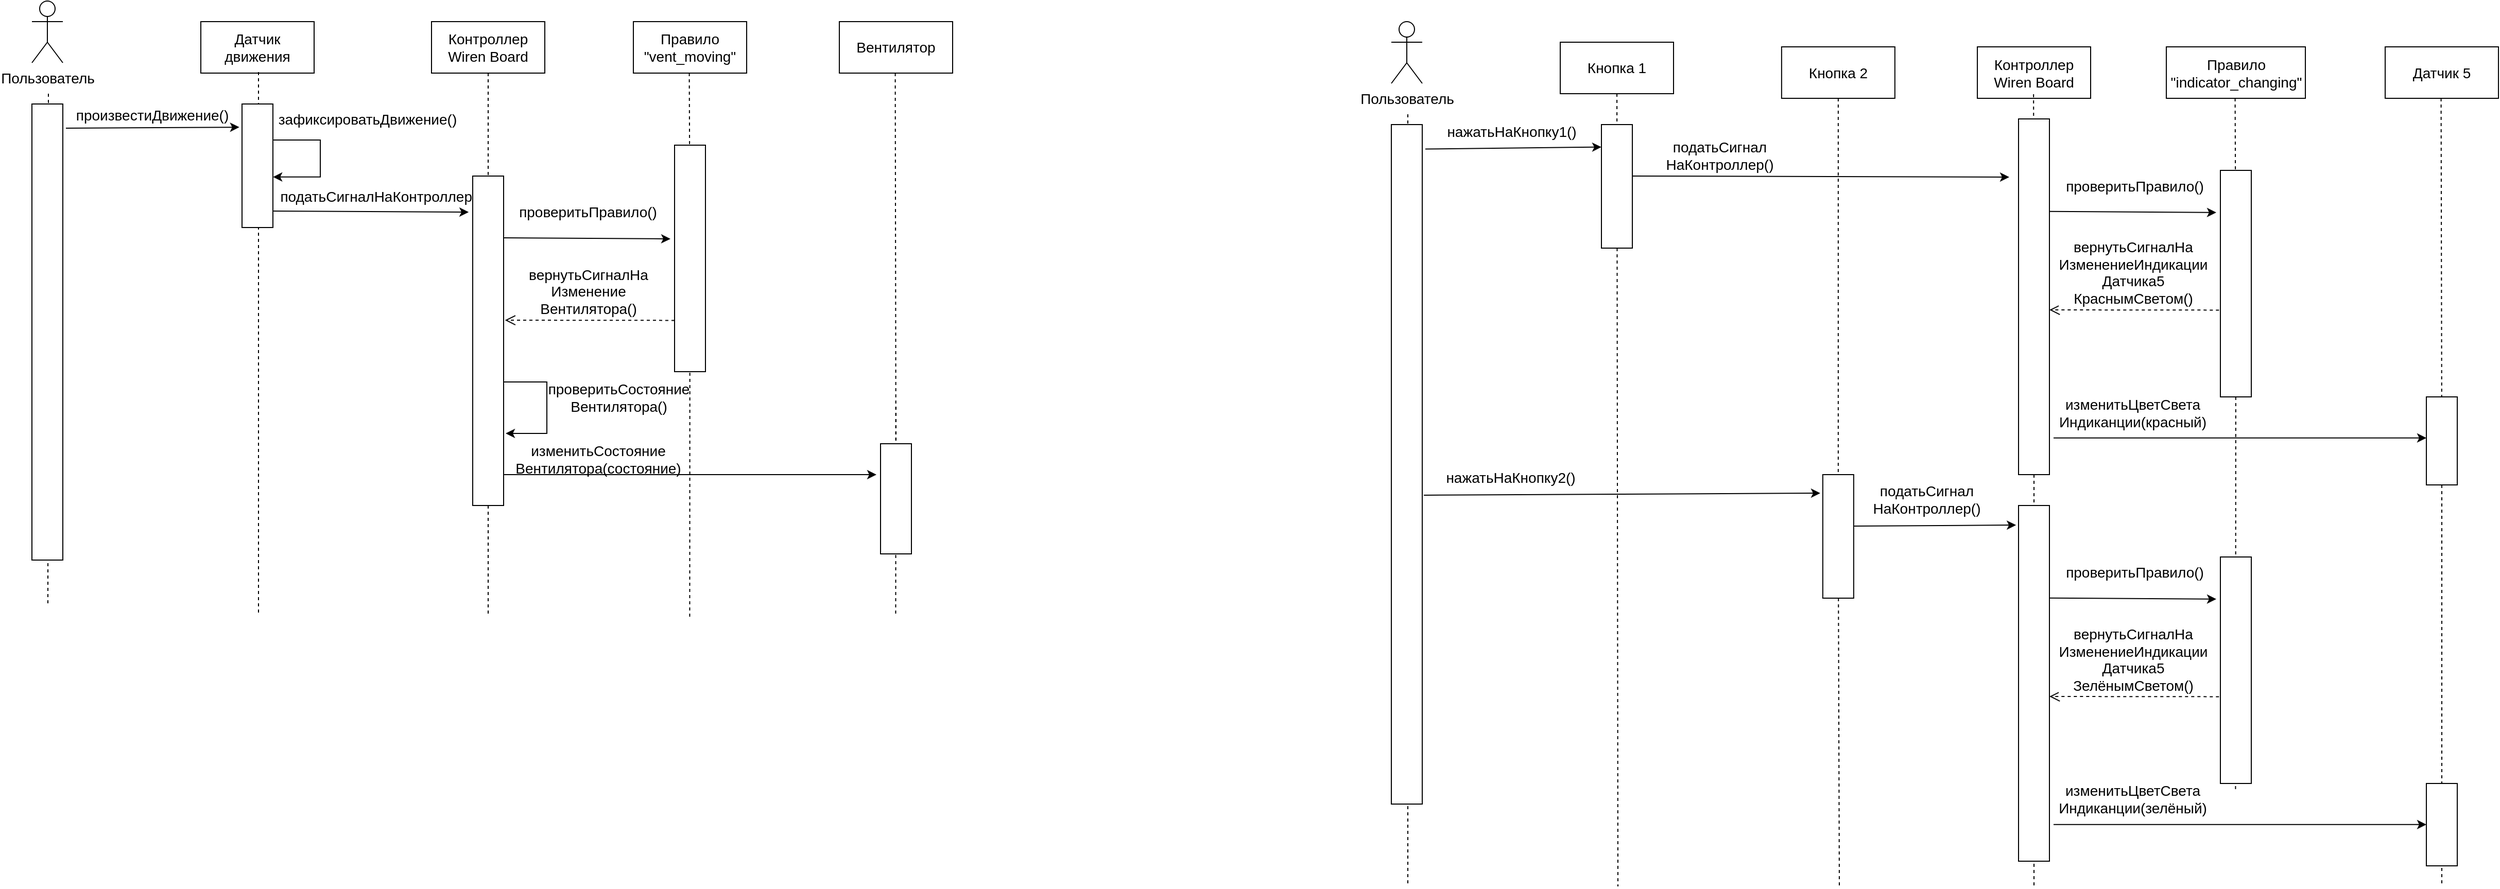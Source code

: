 <mxfile version="24.7.17">
  <diagram name="Страница — 1" id="PiQ-vZbLL_Y-gfJZe3Ov">
    <mxGraphModel dx="353" dy="1023" grid="0" gridSize="10" guides="1" tooltips="1" connect="1" arrows="1" fold="1" page="0" pageScale="1" pageWidth="827" pageHeight="1169" math="0" shadow="0">
      <root>
        <mxCell id="0" />
        <mxCell id="1" parent="0" />
        <mxCell id="qW9N9o20-xP2SKYDDbcd-53" value="" style="rounded=0;orthogonalLoop=1;jettySize=auto;html=1;endArrow=none;endFill=0;dashed=1;fontSize=14;" edge="1" parent="1">
          <mxGeometry relative="1" as="geometry">
            <mxPoint x="1755.5" y="607" as="targetPoint" />
            <mxPoint x="1756" y="110" as="sourcePoint" />
          </mxGeometry>
        </mxCell>
        <mxCell id="qW9N9o20-xP2SKYDDbcd-2" style="rounded=0;orthogonalLoop=1;jettySize=auto;html=1;endArrow=none;endFill=0;dashed=1;fontSize=14;" edge="1" parent="1">
          <mxGeometry relative="1" as="geometry">
            <mxPoint x="2578.71" y="618" as="targetPoint" />
            <mxPoint x="2578.94" y="414" as="sourcePoint" />
          </mxGeometry>
        </mxCell>
        <mxCell id="qW9N9o20-xP2SKYDDbcd-3" style="rounded=0;orthogonalLoop=1;jettySize=auto;html=1;endArrow=none;endFill=0;dashed=1;fontSize=14;" edge="1" parent="1">
          <mxGeometry relative="1" as="geometry">
            <mxPoint x="2378.71" y="618" as="targetPoint" />
            <mxPoint x="2378.935" y="237" as="sourcePoint" />
          </mxGeometry>
        </mxCell>
        <mxCell id="qW9N9o20-xP2SKYDDbcd-4" style="rounded=0;orthogonalLoop=1;jettySize=auto;html=1;endArrow=none;endFill=0;dashed=1;fontSize=14;exitX=0.5;exitY=1;exitDx=0;exitDy=0;" edge="1" parent="1" source="qW9N9o20-xP2SKYDDbcd-10">
          <mxGeometry relative="1" as="geometry">
            <mxPoint x="2183" y="616" as="targetPoint" />
            <mxPoint x="2182.58" y="-57" as="sourcePoint" />
          </mxGeometry>
        </mxCell>
        <mxCell id="qW9N9o20-xP2SKYDDbcd-5" value="Пользователь" style="shape=umlActor;verticalLabelPosition=bottom;verticalAlign=top;html=1;fontSize=14;" vertex="1" parent="1">
          <mxGeometry x="1740" y="20" width="30" height="60" as="geometry" />
        </mxCell>
        <mxCell id="qW9N9o20-xP2SKYDDbcd-6" value="&lt;div style=&quot;font-size: 14px;&quot;&gt;податьСигналНаКонтроллер()&lt;/div&gt;" style="text;html=1;align=center;verticalAlign=middle;whiteSpace=wrap;rounded=0;fontSize=14;" vertex="1" parent="1">
          <mxGeometry x="2014" y="180" width="130" height="60" as="geometry" />
        </mxCell>
        <mxCell id="qW9N9o20-xP2SKYDDbcd-9" value="Датчик движения" style="html=1;whiteSpace=wrap;fontSize=14;" vertex="1" parent="1">
          <mxGeometry x="1904" y="40" width="110" height="50" as="geometry" />
        </mxCell>
        <mxCell id="qW9N9o20-xP2SKYDDbcd-10" value="Контроллер Wiren Board" style="html=1;whiteSpace=wrap;fontSize=14;" vertex="1" parent="1">
          <mxGeometry x="2128" y="40" width="110" height="50" as="geometry" />
        </mxCell>
        <mxCell id="qW9N9o20-xP2SKYDDbcd-11" value="Правило &quot;vent_moving&quot;" style="html=1;whiteSpace=wrap;fontSize=14;" vertex="1" parent="1">
          <mxGeometry x="2324" y="40" width="110" height="50" as="geometry" />
        </mxCell>
        <mxCell id="qW9N9o20-xP2SKYDDbcd-12" value="Вентилятор" style="html=1;whiteSpace=wrap;fontSize=14;" vertex="1" parent="1">
          <mxGeometry x="2524" y="40" width="110" height="50" as="geometry" />
        </mxCell>
        <mxCell id="qW9N9o20-xP2SKYDDbcd-14" value="" style="rounded=0;whiteSpace=wrap;html=1;fontSize=14;" vertex="1" parent="1">
          <mxGeometry x="1740" y="120" width="30" height="443" as="geometry" />
        </mxCell>
        <mxCell id="qW9N9o20-xP2SKYDDbcd-15" value="" style="rounded=0;whiteSpace=wrap;html=1;fontSize=14;" vertex="1" parent="1">
          <mxGeometry x="2168" y="190" width="30" height="320" as="geometry" />
        </mxCell>
        <mxCell id="qW9N9o20-xP2SKYDDbcd-17" value="" style="endArrow=classic;html=1;rounded=0;exitX=1.1;exitY=0.036;exitDx=0;exitDy=0;exitPerimeter=0;fontSize=14;entryX=-0.087;entryY=0.188;entryDx=0;entryDy=0;entryPerimeter=0;" edge="1" parent="1" target="qW9N9o20-xP2SKYDDbcd-36">
          <mxGeometry width="50" height="50" relative="1" as="geometry">
            <mxPoint x="1773" y="143.558" as="sourcePoint" />
            <mxPoint x="1943" y="142" as="targetPoint" />
            <Array as="points" />
          </mxGeometry>
        </mxCell>
        <mxCell id="qW9N9o20-xP2SKYDDbcd-18" value="&lt;div style=&quot;font-size: 14px;&quot;&gt;&lt;div style=&quot;font-size: 14px;&quot;&gt;&lt;div style=&quot;font-size: 14px;&quot;&gt;произвестиДвижение()&lt;/div&gt;&lt;/div&gt;&lt;/div&gt;" style="text;html=1;align=center;verticalAlign=middle;whiteSpace=wrap;rounded=0;fontSize=14;" vertex="1" parent="1">
          <mxGeometry x="1783" y="103" width="148" height="55" as="geometry" />
        </mxCell>
        <mxCell id="qW9N9o20-xP2SKYDDbcd-19" value="" style="endArrow=classic;html=1;rounded=0;exitX=1.077;exitY=0.044;exitDx=0;exitDy=0;exitPerimeter=0;entryX=-0.031;entryY=0.142;entryDx=0;entryDy=0;entryPerimeter=0;fontSize=14;" edge="1" parent="1">
          <mxGeometry width="50" height="50" relative="1" as="geometry">
            <mxPoint x="1971" y="224" as="sourcePoint" />
            <mxPoint x="2164.07" y="225.016" as="targetPoint" />
            <Array as="points" />
          </mxGeometry>
        </mxCell>
        <mxCell id="qW9N9o20-xP2SKYDDbcd-20" value="зафиксироватьДвижение()" style="text;html=1;align=center;verticalAlign=middle;whiteSpace=wrap;rounded=0;fontSize=14;" vertex="1" parent="1">
          <mxGeometry x="2006" y="120" width="120" height="30" as="geometry" />
        </mxCell>
        <mxCell id="qW9N9o20-xP2SKYDDbcd-30" value="" style="rounded=0;orthogonalLoop=1;jettySize=auto;html=1;endArrow=none;endFill=0;dashed=1;fontSize=14;" edge="1" parent="1">
          <mxGeometry relative="1" as="geometry">
            <mxPoint x="1960" y="617" as="targetPoint" />
            <mxPoint x="1960" y="89" as="sourcePoint" />
          </mxGeometry>
        </mxCell>
        <mxCell id="qW9N9o20-xP2SKYDDbcd-32" value="" style="rounded=0;orthogonalLoop=1;jettySize=auto;html=1;endArrow=none;endFill=0;dashed=1;fontSize=14;" edge="1" parent="1" target="qW9N9o20-xP2SKYDDbcd-33">
          <mxGeometry relative="1" as="geometry">
            <mxPoint x="2378.71" y="761" as="targetPoint" />
            <mxPoint x="2378.29" y="90" as="sourcePoint" />
            <Array as="points" />
          </mxGeometry>
        </mxCell>
        <mxCell id="qW9N9o20-xP2SKYDDbcd-33" value="" style="rounded=0;whiteSpace=wrap;html=1;fontSize=14;" vertex="1" parent="1">
          <mxGeometry x="2364" y="160" width="30" height="220" as="geometry" />
        </mxCell>
        <mxCell id="qW9N9o20-xP2SKYDDbcd-36" value="" style="rounded=0;whiteSpace=wrap;html=1;fontSize=14;" vertex="1" parent="1">
          <mxGeometry x="1944" y="120" width="30" height="120" as="geometry" />
        </mxCell>
        <mxCell id="qW9N9o20-xP2SKYDDbcd-39" value="" style="rounded=0;orthogonalLoop=1;jettySize=auto;html=1;endArrow=none;endFill=0;dashed=1;fontSize=14;" edge="1" parent="1" target="qW9N9o20-xP2SKYDDbcd-40">
          <mxGeometry relative="1" as="geometry">
            <mxPoint x="2578.71" y="761" as="targetPoint" />
            <mxPoint x="2578.29" y="90" as="sourcePoint" />
          </mxGeometry>
        </mxCell>
        <mxCell id="qW9N9o20-xP2SKYDDbcd-40" value="" style="rounded=0;whiteSpace=wrap;html=1;fontSize=14;" vertex="1" parent="1">
          <mxGeometry x="2564" y="450" width="30" height="107" as="geometry" />
        </mxCell>
        <mxCell id="qW9N9o20-xP2SKYDDbcd-41" value="" style="endArrow=classic;html=1;rounded=0;entryX=1.004;entryY=0.591;entryDx=0;entryDy=0;entryPerimeter=0;fontSize=14;edgeStyle=orthogonalEdgeStyle;" edge="1" parent="1" target="qW9N9o20-xP2SKYDDbcd-36">
          <mxGeometry width="50" height="50" relative="1" as="geometry">
            <mxPoint x="1974" y="155" as="sourcePoint" />
            <mxPoint x="2167.53" y="155.016" as="targetPoint" />
            <Array as="points">
              <mxPoint x="2020" y="155" />
              <mxPoint x="2020" y="191" />
            </Array>
          </mxGeometry>
        </mxCell>
        <mxCell id="qW9N9o20-xP2SKYDDbcd-42" value="" style="endArrow=classic;html=1;rounded=0;exitX=1.077;exitY=0.044;exitDx=0;exitDy=0;exitPerimeter=0;fontSize=14;" edge="1" parent="1">
          <mxGeometry width="50" height="50" relative="1" as="geometry">
            <mxPoint x="2198" y="250" as="sourcePoint" />
            <mxPoint x="2360" y="251" as="targetPoint" />
            <Array as="points" />
          </mxGeometry>
        </mxCell>
        <mxCell id="qW9N9o20-xP2SKYDDbcd-43" value="проверитьПравило()" style="text;html=1;align=center;verticalAlign=middle;whiteSpace=wrap;rounded=0;fontSize=14;" vertex="1" parent="1">
          <mxGeometry x="2220" y="210" width="120" height="30" as="geometry" />
        </mxCell>
        <mxCell id="qW9N9o20-xP2SKYDDbcd-46" value="вернутьСигналНа&lt;div&gt;Изменение&lt;/div&gt;&lt;div&gt;Вентилятора()&lt;/div&gt;" style="html=1;verticalAlign=bottom;endArrow=open;dashed=1;endSize=8;curved=0;rounded=0;fontSize=14;exitX=0.022;exitY=0.845;exitDx=0;exitDy=0;exitPerimeter=0;" edge="1" parent="1">
          <mxGeometry x="0.02" relative="1" as="geometry">
            <mxPoint x="2364" y="330.206" as="sourcePoint" />
            <mxPoint x="2199.34" y="330" as="targetPoint" />
            <mxPoint as="offset" />
          </mxGeometry>
        </mxCell>
        <mxCell id="qW9N9o20-xP2SKYDDbcd-48" value="" style="endArrow=classic;html=1;rounded=0;exitX=1.077;exitY=0.044;exitDx=0;exitDy=0;exitPerimeter=0;fontSize=14;edgeStyle=orthogonalEdgeStyle;" edge="1" parent="1">
          <mxGeometry width="50" height="50" relative="1" as="geometry">
            <mxPoint x="2198" y="390" as="sourcePoint" />
            <mxPoint x="2200" y="440" as="targetPoint" />
            <Array as="points">
              <mxPoint x="2240" y="390" />
              <mxPoint x="2240" y="440" />
            </Array>
          </mxGeometry>
        </mxCell>
        <mxCell id="qW9N9o20-xP2SKYDDbcd-49" value="проверитьСостояние&lt;div&gt;Вентилятора()&lt;/div&gt;" style="text;html=1;align=center;verticalAlign=middle;whiteSpace=wrap;rounded=0;fontSize=14;" vertex="1" parent="1">
          <mxGeometry x="2250" y="390" width="120" height="30" as="geometry" />
        </mxCell>
        <mxCell id="qW9N9o20-xP2SKYDDbcd-50" value="" style="endArrow=classic;html=1;rounded=0;exitX=1.077;exitY=0.044;exitDx=0;exitDy=0;exitPerimeter=0;fontSize=14;" edge="1" parent="1">
          <mxGeometry width="50" height="50" relative="1" as="geometry">
            <mxPoint x="2198" y="480" as="sourcePoint" />
            <mxPoint x="2560" y="480" as="targetPoint" />
            <Array as="points" />
          </mxGeometry>
        </mxCell>
        <mxCell id="qW9N9o20-xP2SKYDDbcd-51" value="изменитьСостояние&lt;div&gt;Вентилятора(состояние)&lt;/div&gt;" style="text;html=1;align=center;verticalAlign=middle;whiteSpace=wrap;rounded=0;fontSize=14;" vertex="1" parent="1">
          <mxGeometry x="2230" y="450" width="120" height="30" as="geometry" />
        </mxCell>
        <mxCell id="qW9N9o20-xP2SKYDDbcd-54" value="" style="rounded=0;orthogonalLoop=1;jettySize=auto;html=1;endArrow=none;endFill=0;dashed=1;fontSize=14;" edge="1" parent="1">
          <mxGeometry relative="1" as="geometry">
            <mxPoint x="3076" y="880" as="targetPoint" />
            <mxPoint x="3076" y="130" as="sourcePoint" />
          </mxGeometry>
        </mxCell>
        <mxCell id="qW9N9o20-xP2SKYDDbcd-55" style="rounded=0;orthogonalLoop=1;jettySize=auto;html=1;endArrow=none;endFill=0;dashed=1;fontSize=14;" edge="1" parent="1" source="qW9N9o20-xP2SKYDDbcd-75">
          <mxGeometry relative="1" as="geometry">
            <mxPoint x="4080" y="880" as="targetPoint" />
            <mxPoint x="4079.29" y="114.5" as="sourcePoint" />
          </mxGeometry>
        </mxCell>
        <mxCell id="qW9N9o20-xP2SKYDDbcd-56" style="rounded=0;orthogonalLoop=1;jettySize=auto;html=1;endArrow=none;endFill=0;dashed=1;fontSize=14;" edge="1" parent="1" source="qW9N9o20-xP2SKYDDbcd-72">
          <mxGeometry relative="1" as="geometry">
            <mxPoint x="3879.71" y="785.5" as="targetPoint" />
            <mxPoint x="3879.29" y="114.5" as="sourcePoint" />
          </mxGeometry>
        </mxCell>
        <mxCell id="qW9N9o20-xP2SKYDDbcd-57" style="rounded=0;orthogonalLoop=1;jettySize=auto;html=1;endArrow=none;endFill=0;dashed=1;fontSize=14;" edge="1" parent="1" source="qW9N9o20-xP2SKYDDbcd-65">
          <mxGeometry relative="1" as="geometry">
            <mxPoint x="3684" y="880" as="targetPoint" />
            <mxPoint x="3683.58" y="110.5" as="sourcePoint" />
          </mxGeometry>
        </mxCell>
        <mxCell id="qW9N9o20-xP2SKYDDbcd-58" value="Пользователь" style="shape=umlActor;verticalLabelPosition=bottom;verticalAlign=top;html=1;fontSize=14;" vertex="1" parent="1">
          <mxGeometry x="3060" y="40" width="30" height="60" as="geometry" />
        </mxCell>
        <mxCell id="qW9N9o20-xP2SKYDDbcd-60" value="Кнопка 1" style="html=1;whiteSpace=wrap;fontSize=14;" vertex="1" parent="1">
          <mxGeometry x="3224" y="60" width="110" height="50" as="geometry" />
        </mxCell>
        <mxCell id="qW9N9o20-xP2SKYDDbcd-61" value="Контроллер Wiren Board" style="html=1;whiteSpace=wrap;fontSize=14;" vertex="1" parent="1">
          <mxGeometry x="3629" y="64.5" width="110" height="50" as="geometry" />
        </mxCell>
        <mxCell id="qW9N9o20-xP2SKYDDbcd-62" value="Правило &quot;indicator_changing&quot;" style="html=1;whiteSpace=wrap;fontSize=14;" vertex="1" parent="1">
          <mxGeometry x="3812.5" y="64.5" width="135" height="50" as="geometry" />
        </mxCell>
        <mxCell id="qW9N9o20-xP2SKYDDbcd-63" value="Датчик 5" style="html=1;whiteSpace=wrap;fontSize=14;" vertex="1" parent="1">
          <mxGeometry x="4025" y="64.5" width="110" height="50" as="geometry" />
        </mxCell>
        <mxCell id="qW9N9o20-xP2SKYDDbcd-64" value="" style="rounded=0;whiteSpace=wrap;html=1;fontSize=14;" vertex="1" parent="1">
          <mxGeometry x="3060" y="140" width="30" height="660" as="geometry" />
        </mxCell>
        <mxCell id="qW9N9o20-xP2SKYDDbcd-66" value="" style="endArrow=classic;html=1;rounded=0;exitX=1.1;exitY=0.036;exitDx=0;exitDy=0;exitPerimeter=0;entryX=0;entryY=0.182;entryDx=0;entryDy=0;entryPerimeter=0;fontSize=14;" edge="1" parent="1" source="qW9N9o20-xP2SKYDDbcd-64" target="qW9N9o20-xP2SKYDDbcd-73">
          <mxGeometry width="50" height="50" relative="1" as="geometry">
            <mxPoint x="3150" y="150" as="sourcePoint" />
            <mxPoint x="3150" y="200" as="targetPoint" />
            <Array as="points" />
          </mxGeometry>
        </mxCell>
        <mxCell id="qW9N9o20-xP2SKYDDbcd-67" value="&lt;div style=&quot;font-size: 14px;&quot;&gt;&lt;div style=&quot;font-size: 14px;&quot;&gt;&lt;div style=&quot;font-size: 14px;&quot;&gt;нажатьНаКнопку1()&lt;/div&gt;&lt;/div&gt;&lt;/div&gt;" style="text;html=1;align=center;verticalAlign=middle;whiteSpace=wrap;rounded=0;fontSize=14;" vertex="1" parent="1">
          <mxGeometry x="3103" y="119" width="148" height="55" as="geometry" />
        </mxCell>
        <mxCell id="qW9N9o20-xP2SKYDDbcd-70" value="" style="rounded=0;orthogonalLoop=1;jettySize=auto;html=1;endArrow=none;endFill=0;dashed=1;fontSize=14;" edge="1" parent="1" source="qW9N9o20-xP2SKYDDbcd-60">
          <mxGeometry relative="1" as="geometry">
            <mxPoint x="3280" y="880" as="targetPoint" />
            <mxPoint x="3279" y="110" as="sourcePoint" />
          </mxGeometry>
        </mxCell>
        <mxCell id="qW9N9o20-xP2SKYDDbcd-71" value="" style="rounded=0;orthogonalLoop=1;jettySize=auto;html=1;endArrow=none;endFill=0;dashed=1;fontSize=14;" edge="1" parent="1" target="qW9N9o20-xP2SKYDDbcd-72">
          <mxGeometry relative="1" as="geometry">
            <mxPoint x="3879.71" y="785.5" as="targetPoint" />
            <mxPoint x="3879.29" y="114.5" as="sourcePoint" />
            <Array as="points" />
          </mxGeometry>
        </mxCell>
        <mxCell id="qW9N9o20-xP2SKYDDbcd-72" value="" style="rounded=0;whiteSpace=wrap;html=1;fontSize=14;" vertex="1" parent="1">
          <mxGeometry x="3865" y="184.5" width="30" height="220" as="geometry" />
        </mxCell>
        <mxCell id="qW9N9o20-xP2SKYDDbcd-73" value="" style="rounded=0;whiteSpace=wrap;html=1;fontSize=14;" vertex="1" parent="1">
          <mxGeometry x="3264" y="140" width="30" height="120" as="geometry" />
        </mxCell>
        <mxCell id="qW9N9o20-xP2SKYDDbcd-74" value="" style="rounded=0;orthogonalLoop=1;jettySize=auto;html=1;endArrow=none;endFill=0;dashed=1;fontSize=14;" edge="1" parent="1" target="qW9N9o20-xP2SKYDDbcd-75">
          <mxGeometry relative="1" as="geometry">
            <mxPoint x="4079.71" y="785.5" as="targetPoint" />
            <mxPoint x="4079.29" y="114.5" as="sourcePoint" />
          </mxGeometry>
        </mxCell>
        <mxCell id="qW9N9o20-xP2SKYDDbcd-75" value="" style="rounded=0;whiteSpace=wrap;html=1;fontSize=14;" vertex="1" parent="1">
          <mxGeometry x="4065" y="404.5" width="30" height="85.5" as="geometry" />
        </mxCell>
        <mxCell id="qW9N9o20-xP2SKYDDbcd-77" value="" style="endArrow=classic;html=1;rounded=0;exitX=1.077;exitY=0.044;exitDx=0;exitDy=0;exitPerimeter=0;fontSize=14;" edge="1" parent="1">
          <mxGeometry width="50" height="50" relative="1" as="geometry">
            <mxPoint x="3699" y="224.41" as="sourcePoint" />
            <mxPoint x="3861" y="225.41" as="targetPoint" />
            <Array as="points" />
          </mxGeometry>
        </mxCell>
        <mxCell id="qW9N9o20-xP2SKYDDbcd-78" value="податьСигнал&lt;div&gt;НаКонтроллер()&lt;/div&gt;" style="text;html=1;align=center;verticalAlign=middle;whiteSpace=wrap;rounded=0;fontSize=14;" vertex="1" parent="1">
          <mxGeometry x="3318.93" y="154.5" width="120" height="30" as="geometry" />
        </mxCell>
        <mxCell id="qW9N9o20-xP2SKYDDbcd-79" value="вернутьСигналНа&lt;div&gt;ИзменениеИндикации&lt;/div&gt;&lt;div&gt;Датчика5&lt;/div&gt;&lt;div&gt;КраснымСветом()&lt;/div&gt;" style="html=1;verticalAlign=bottom;endArrow=open;dashed=1;endSize=8;curved=0;rounded=0;fontSize=14;exitX=0.022;exitY=0.845;exitDx=0;exitDy=0;exitPerimeter=0;" edge="1" parent="1">
          <mxGeometry x="0.02" relative="1" as="geometry">
            <mxPoint x="3863.66" y="320.206" as="sourcePoint" />
            <mxPoint x="3699" y="320" as="targetPoint" />
            <mxPoint as="offset" />
          </mxGeometry>
        </mxCell>
        <mxCell id="qW9N9o20-xP2SKYDDbcd-82" value="" style="endArrow=classic;html=1;rounded=0;exitX=1.077;exitY=0.044;exitDx=0;exitDy=0;exitPerimeter=0;fontSize=14;" edge="1" parent="1">
          <mxGeometry width="50" height="50" relative="1" as="geometry">
            <mxPoint x="3703" y="444.41" as="sourcePoint" />
            <mxPoint x="4065" y="444.41" as="targetPoint" />
            <Array as="points" />
          </mxGeometry>
        </mxCell>
        <mxCell id="qW9N9o20-xP2SKYDDbcd-83" value="изменитьЦветСвета&lt;div&gt;Индиканции&lt;span style=&quot;background-color: initial;&quot;&gt;(красный)&lt;/span&gt;&lt;/div&gt;" style="text;html=1;align=center;verticalAlign=middle;whiteSpace=wrap;rounded=0;fontSize=14;" vertex="1" parent="1">
          <mxGeometry x="3720" y="404.5" width="120" height="30" as="geometry" />
        </mxCell>
        <mxCell id="qW9N9o20-xP2SKYDDbcd-85" value="Кнопка 2" style="html=1;whiteSpace=wrap;fontSize=14;" vertex="1" parent="1">
          <mxGeometry x="3438.93" y="64.5" width="110" height="50" as="geometry" />
        </mxCell>
        <mxCell id="qW9N9o20-xP2SKYDDbcd-88" value="" style="rounded=0;orthogonalLoop=1;jettySize=auto;html=1;endArrow=none;endFill=0;dashed=1;fontSize=14;" edge="1" parent="1" source="qW9N9o20-xP2SKYDDbcd-89">
          <mxGeometry relative="1" as="geometry">
            <mxPoint x="3495" y="880" as="targetPoint" />
            <mxPoint x="3493.93" y="114.5" as="sourcePoint" />
          </mxGeometry>
        </mxCell>
        <mxCell id="qW9N9o20-xP2SKYDDbcd-91" value="" style="rounded=0;orthogonalLoop=1;jettySize=auto;html=1;endArrow=none;endFill=0;dashed=1;fontSize=14;" edge="1" parent="1" source="qW9N9o20-xP2SKYDDbcd-85" target="qW9N9o20-xP2SKYDDbcd-89">
          <mxGeometry relative="1" as="geometry">
            <mxPoint x="3494.93" y="784.5" as="targetPoint" />
            <mxPoint x="3494" y="115" as="sourcePoint" />
          </mxGeometry>
        </mxCell>
        <mxCell id="qW9N9o20-xP2SKYDDbcd-89" value="" style="rounded=0;whiteSpace=wrap;html=1;fontSize=14;" vertex="1" parent="1">
          <mxGeometry x="3478.93" y="480" width="30" height="120" as="geometry" />
        </mxCell>
        <mxCell id="qW9N9o20-xP2SKYDDbcd-92" value="" style="rounded=0;orthogonalLoop=1;jettySize=auto;html=1;endArrow=none;endFill=0;dashed=1;fontSize=14;" edge="1" parent="1" target="qW9N9o20-xP2SKYDDbcd-65">
          <mxGeometry relative="1" as="geometry">
            <mxPoint x="3684" y="781.5" as="targetPoint" />
            <mxPoint x="3683.58" y="110.5" as="sourcePoint" />
          </mxGeometry>
        </mxCell>
        <mxCell id="qW9N9o20-xP2SKYDDbcd-65" value="" style="rounded=0;whiteSpace=wrap;html=1;fontSize=14;" vertex="1" parent="1">
          <mxGeometry x="3669" y="134.5" width="30" height="345.5" as="geometry" />
        </mxCell>
        <mxCell id="qW9N9o20-xP2SKYDDbcd-93" value="" style="endArrow=classic;html=1;rounded=0;exitX=1.077;exitY=0.044;exitDx=0;exitDy=0;exitPerimeter=0;fontSize=14;" edge="1" parent="1">
          <mxGeometry width="50" height="50" relative="1" as="geometry">
            <mxPoint x="3294" y="190" as="sourcePoint" />
            <mxPoint x="3660" y="191" as="targetPoint" />
            <Array as="points" />
          </mxGeometry>
        </mxCell>
        <mxCell id="qW9N9o20-xP2SKYDDbcd-95" value="проверитьПравило()" style="text;html=1;align=center;verticalAlign=middle;whiteSpace=wrap;rounded=0;fontSize=14;" vertex="1" parent="1">
          <mxGeometry x="3721.5" y="184.5" width="120" height="30" as="geometry" />
        </mxCell>
        <mxCell id="qW9N9o20-xP2SKYDDbcd-104" value="" style="rounded=0;whiteSpace=wrap;html=1;fontSize=14;" vertex="1" parent="1">
          <mxGeometry x="3865" y="560" width="30" height="220" as="geometry" />
        </mxCell>
        <mxCell id="qW9N9o20-xP2SKYDDbcd-105" value="" style="rounded=0;whiteSpace=wrap;html=1;fontSize=14;" vertex="1" parent="1">
          <mxGeometry x="4065" y="780" width="30" height="80" as="geometry" />
        </mxCell>
        <mxCell id="qW9N9o20-xP2SKYDDbcd-106" value="" style="endArrow=classic;html=1;rounded=0;exitX=1.077;exitY=0.044;exitDx=0;exitDy=0;exitPerimeter=0;fontSize=14;" edge="1" parent="1">
          <mxGeometry width="50" height="50" relative="1" as="geometry">
            <mxPoint x="3699" y="599.91" as="sourcePoint" />
            <mxPoint x="3861" y="600.91" as="targetPoint" />
            <Array as="points" />
          </mxGeometry>
        </mxCell>
        <mxCell id="qW9N9o20-xP2SKYDDbcd-107" value="вернутьСигналНа&lt;div&gt;ИзменениеИндикации&lt;/div&gt;&lt;div&gt;Датчика5&lt;/div&gt;&lt;div&gt;ЗелёнымСветом()&lt;/div&gt;" style="html=1;verticalAlign=bottom;endArrow=open;dashed=1;endSize=8;curved=0;rounded=0;fontSize=14;exitX=0.022;exitY=0.845;exitDx=0;exitDy=0;exitPerimeter=0;" edge="1" parent="1">
          <mxGeometry x="0.02" relative="1" as="geometry">
            <mxPoint x="3863.66" y="695.706" as="sourcePoint" />
            <mxPoint x="3699" y="695.5" as="targetPoint" />
            <mxPoint as="offset" />
          </mxGeometry>
        </mxCell>
        <mxCell id="qW9N9o20-xP2SKYDDbcd-108" value="" style="endArrow=classic;html=1;rounded=0;exitX=1.077;exitY=0.044;exitDx=0;exitDy=0;exitPerimeter=0;fontSize=14;" edge="1" parent="1">
          <mxGeometry width="50" height="50" relative="1" as="geometry">
            <mxPoint x="3703" y="819.91" as="sourcePoint" />
            <mxPoint x="4065" y="819.91" as="targetPoint" />
            <Array as="points" />
          </mxGeometry>
        </mxCell>
        <mxCell id="qW9N9o20-xP2SKYDDbcd-109" value="изменитьЦветСвета&lt;div&gt;Индиканции&lt;span style=&quot;background-color: initial;&quot;&gt;(зелёный)&lt;/span&gt;&lt;/div&gt;" style="text;html=1;align=center;verticalAlign=middle;whiteSpace=wrap;rounded=0;fontSize=14;" vertex="1" parent="1">
          <mxGeometry x="3720" y="780" width="120" height="30" as="geometry" />
        </mxCell>
        <mxCell id="qW9N9o20-xP2SKYDDbcd-110" value="" style="rounded=0;whiteSpace=wrap;html=1;fontSize=14;" vertex="1" parent="1">
          <mxGeometry x="3669" y="510" width="30" height="345.5" as="geometry" />
        </mxCell>
        <mxCell id="qW9N9o20-xP2SKYDDbcd-111" value="проверитьПравило()" style="text;html=1;align=center;verticalAlign=middle;whiteSpace=wrap;rounded=0;fontSize=14;" vertex="1" parent="1">
          <mxGeometry x="3721.5" y="560" width="120" height="30" as="geometry" />
        </mxCell>
        <mxCell id="qW9N9o20-xP2SKYDDbcd-112" value="" style="endArrow=classic;html=1;rounded=0;exitX=1.1;exitY=0.036;exitDx=0;exitDy=0;exitPerimeter=0;fontSize=14;entryX=-0.082;entryY=0.15;entryDx=0;entryDy=0;entryPerimeter=0;" edge="1" parent="1" target="qW9N9o20-xP2SKYDDbcd-89">
          <mxGeometry width="50" height="50" relative="1" as="geometry">
            <mxPoint x="3091.5" y="500" as="sourcePoint" />
            <mxPoint x="3470" y="498" as="targetPoint" />
            <Array as="points" />
          </mxGeometry>
        </mxCell>
        <mxCell id="qW9N9o20-xP2SKYDDbcd-113" value="&lt;div style=&quot;font-size: 14px;&quot;&gt;&lt;div style=&quot;font-size: 14px;&quot;&gt;&lt;div style=&quot;font-size: 14px;&quot;&gt;нажатьНаКнопку2()&lt;/div&gt;&lt;/div&gt;&lt;/div&gt;" style="text;html=1;align=center;verticalAlign=middle;whiteSpace=wrap;rounded=0;fontSize=14;" vertex="1" parent="1">
          <mxGeometry x="3101.5" y="455" width="148" height="55" as="geometry" />
        </mxCell>
        <mxCell id="qW9N9o20-xP2SKYDDbcd-114" value="" style="endArrow=classic;html=1;rounded=0;exitX=1.077;exitY=0.044;exitDx=0;exitDy=0;exitPerimeter=0;fontSize=14;entryX=-0.08;entryY=0.055;entryDx=0;entryDy=0;entryPerimeter=0;" edge="1" parent="1" target="qW9N9o20-xP2SKYDDbcd-110">
          <mxGeometry width="50" height="50" relative="1" as="geometry">
            <mxPoint x="3508.93" y="530" as="sourcePoint" />
            <mxPoint x="3660" y="530" as="targetPoint" />
            <Array as="points" />
          </mxGeometry>
        </mxCell>
        <mxCell id="qW9N9o20-xP2SKYDDbcd-115" value="податьСигнал&lt;div&gt;НаКонтроллер()&lt;/div&gt;" style="text;html=1;align=center;verticalAlign=middle;whiteSpace=wrap;rounded=0;fontSize=14;" vertex="1" parent="1">
          <mxGeometry x="3520" y="488.5" width="120" height="30" as="geometry" />
        </mxCell>
      </root>
    </mxGraphModel>
  </diagram>
</mxfile>
